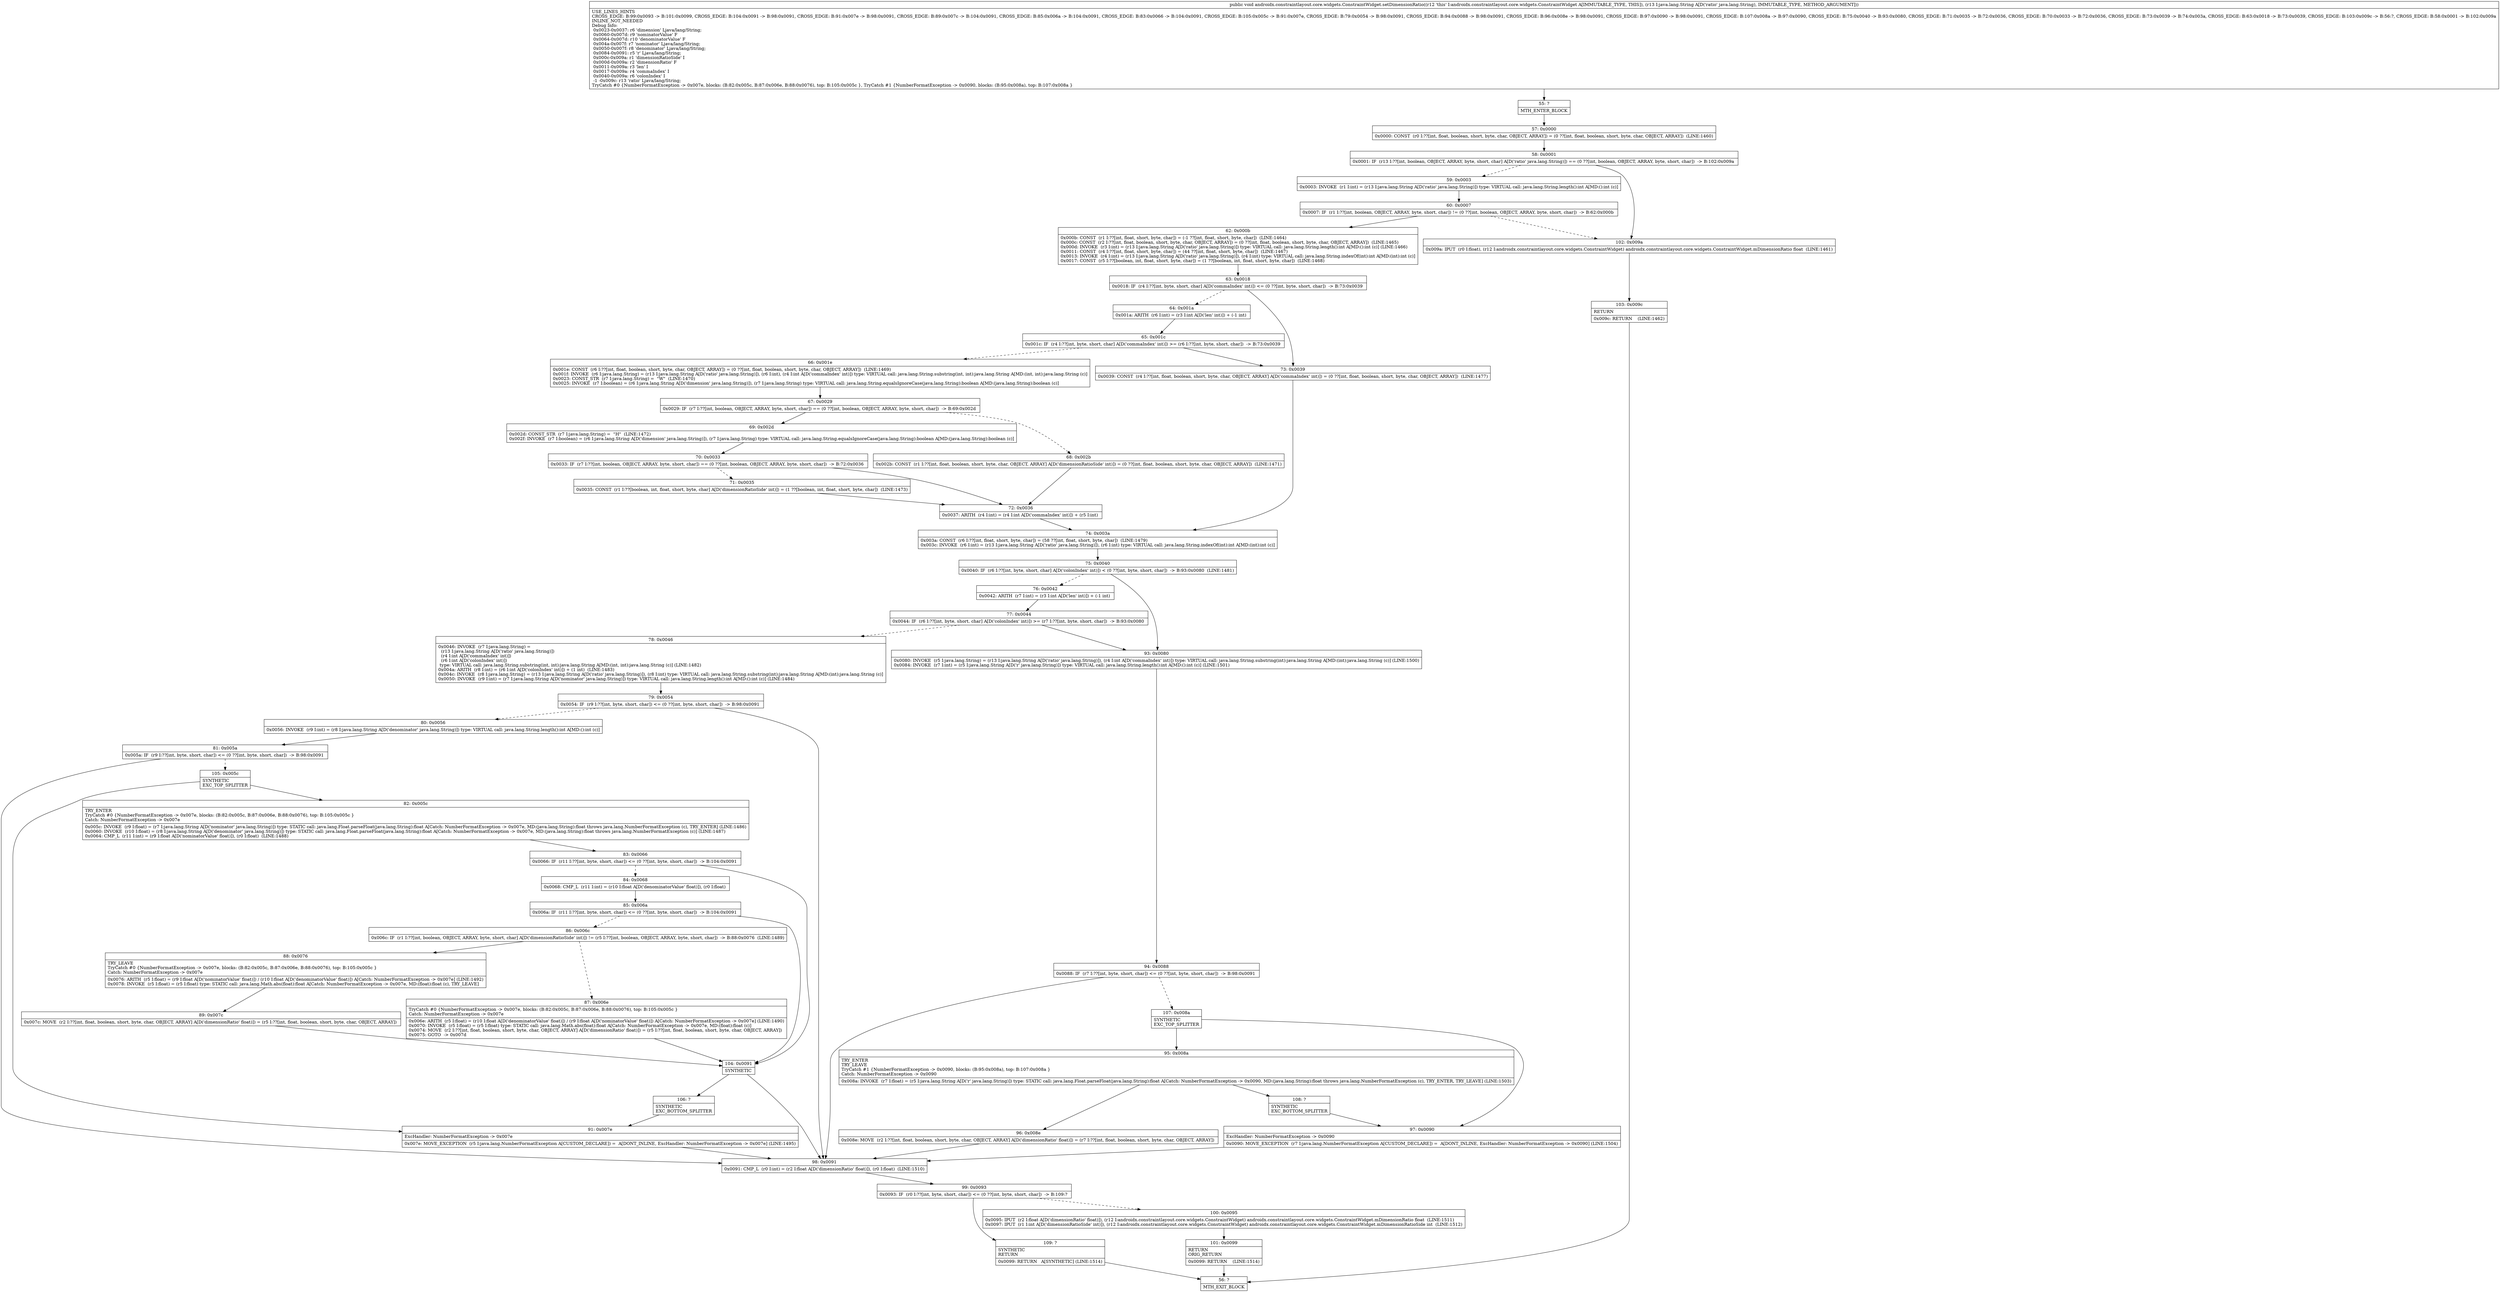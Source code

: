 digraph "CFG forandroidx.constraintlayout.core.widgets.ConstraintWidget.setDimensionRatio(Ljava\/lang\/String;)V" {
Node_55 [shape=record,label="{55\:\ ?|MTH_ENTER_BLOCK\l}"];
Node_57 [shape=record,label="{57\:\ 0x0000|0x0000: CONST  (r0 I:??[int, float, boolean, short, byte, char, OBJECT, ARRAY]) = (0 ??[int, float, boolean, short, byte, char, OBJECT, ARRAY])  (LINE:1460)\l}"];
Node_58 [shape=record,label="{58\:\ 0x0001|0x0001: IF  (r13 I:??[int, boolean, OBJECT, ARRAY, byte, short, char] A[D('ratio' java.lang.String)]) == (0 ??[int, boolean, OBJECT, ARRAY, byte, short, char])  \-\> B:102:0x009a \l}"];
Node_59 [shape=record,label="{59\:\ 0x0003|0x0003: INVOKE  (r1 I:int) = (r13 I:java.lang.String A[D('ratio' java.lang.String)]) type: VIRTUAL call: java.lang.String.length():int A[MD:():int (c)]\l}"];
Node_60 [shape=record,label="{60\:\ 0x0007|0x0007: IF  (r1 I:??[int, boolean, OBJECT, ARRAY, byte, short, char]) != (0 ??[int, boolean, OBJECT, ARRAY, byte, short, char])  \-\> B:62:0x000b \l}"];
Node_62 [shape=record,label="{62\:\ 0x000b|0x000b: CONST  (r1 I:??[int, float, short, byte, char]) = (\-1 ??[int, float, short, byte, char])  (LINE:1464)\l0x000c: CONST  (r2 I:??[int, float, boolean, short, byte, char, OBJECT, ARRAY]) = (0 ??[int, float, boolean, short, byte, char, OBJECT, ARRAY])  (LINE:1465)\l0x000d: INVOKE  (r3 I:int) = (r13 I:java.lang.String A[D('ratio' java.lang.String)]) type: VIRTUAL call: java.lang.String.length():int A[MD:():int (c)] (LINE:1466)\l0x0011: CONST  (r4 I:??[int, float, short, byte, char]) = (44 ??[int, float, short, byte, char])  (LINE:1467)\l0x0013: INVOKE  (r4 I:int) = (r13 I:java.lang.String A[D('ratio' java.lang.String)]), (r4 I:int) type: VIRTUAL call: java.lang.String.indexOf(int):int A[MD:(int):int (c)]\l0x0017: CONST  (r5 I:??[boolean, int, float, short, byte, char]) = (1 ??[boolean, int, float, short, byte, char])  (LINE:1468)\l}"];
Node_63 [shape=record,label="{63\:\ 0x0018|0x0018: IF  (r4 I:??[int, byte, short, char] A[D('commaIndex' int)]) \<= (0 ??[int, byte, short, char])  \-\> B:73:0x0039 \l}"];
Node_64 [shape=record,label="{64\:\ 0x001a|0x001a: ARITH  (r6 I:int) = (r3 I:int A[D('len' int)]) + (\-1 int) \l}"];
Node_65 [shape=record,label="{65\:\ 0x001c|0x001c: IF  (r4 I:??[int, byte, short, char] A[D('commaIndex' int)]) \>= (r6 I:??[int, byte, short, char])  \-\> B:73:0x0039 \l}"];
Node_66 [shape=record,label="{66\:\ 0x001e|0x001e: CONST  (r6 I:??[int, float, boolean, short, byte, char, OBJECT, ARRAY]) = (0 ??[int, float, boolean, short, byte, char, OBJECT, ARRAY])  (LINE:1469)\l0x001f: INVOKE  (r6 I:java.lang.String) = (r13 I:java.lang.String A[D('ratio' java.lang.String)]), (r6 I:int), (r4 I:int A[D('commaIndex' int)]) type: VIRTUAL call: java.lang.String.substring(int, int):java.lang.String A[MD:(int, int):java.lang.String (c)]\l0x0023: CONST_STR  (r7 I:java.lang.String) =  \"W\"  (LINE:1470)\l0x0025: INVOKE  (r7 I:boolean) = (r6 I:java.lang.String A[D('dimension' java.lang.String)]), (r7 I:java.lang.String) type: VIRTUAL call: java.lang.String.equalsIgnoreCase(java.lang.String):boolean A[MD:(java.lang.String):boolean (c)]\l}"];
Node_67 [shape=record,label="{67\:\ 0x0029|0x0029: IF  (r7 I:??[int, boolean, OBJECT, ARRAY, byte, short, char]) == (0 ??[int, boolean, OBJECT, ARRAY, byte, short, char])  \-\> B:69:0x002d \l}"];
Node_68 [shape=record,label="{68\:\ 0x002b|0x002b: CONST  (r1 I:??[int, float, boolean, short, byte, char, OBJECT, ARRAY] A[D('dimensionRatioSide' int)]) = (0 ??[int, float, boolean, short, byte, char, OBJECT, ARRAY])  (LINE:1471)\l}"];
Node_72 [shape=record,label="{72\:\ 0x0036|0x0037: ARITH  (r4 I:int) = (r4 I:int A[D('commaIndex' int)]) + (r5 I:int) \l}"];
Node_74 [shape=record,label="{74\:\ 0x003a|0x003a: CONST  (r6 I:??[int, float, short, byte, char]) = (58 ??[int, float, short, byte, char])  (LINE:1479)\l0x003c: INVOKE  (r6 I:int) = (r13 I:java.lang.String A[D('ratio' java.lang.String)]), (r6 I:int) type: VIRTUAL call: java.lang.String.indexOf(int):int A[MD:(int):int (c)]\l}"];
Node_75 [shape=record,label="{75\:\ 0x0040|0x0040: IF  (r6 I:??[int, byte, short, char] A[D('colonIndex' int)]) \< (0 ??[int, byte, short, char])  \-\> B:93:0x0080  (LINE:1481)\l}"];
Node_76 [shape=record,label="{76\:\ 0x0042|0x0042: ARITH  (r7 I:int) = (r3 I:int A[D('len' int)]) + (\-1 int) \l}"];
Node_77 [shape=record,label="{77\:\ 0x0044|0x0044: IF  (r6 I:??[int, byte, short, char] A[D('colonIndex' int)]) \>= (r7 I:??[int, byte, short, char])  \-\> B:93:0x0080 \l}"];
Node_78 [shape=record,label="{78\:\ 0x0046|0x0046: INVOKE  (r7 I:java.lang.String) = \l  (r13 I:java.lang.String A[D('ratio' java.lang.String)])\l  (r4 I:int A[D('commaIndex' int)])\l  (r6 I:int A[D('colonIndex' int)])\l type: VIRTUAL call: java.lang.String.substring(int, int):java.lang.String A[MD:(int, int):java.lang.String (c)] (LINE:1482)\l0x004a: ARITH  (r8 I:int) = (r6 I:int A[D('colonIndex' int)]) + (1 int)  (LINE:1483)\l0x004c: INVOKE  (r8 I:java.lang.String) = (r13 I:java.lang.String A[D('ratio' java.lang.String)]), (r8 I:int) type: VIRTUAL call: java.lang.String.substring(int):java.lang.String A[MD:(int):java.lang.String (c)]\l0x0050: INVOKE  (r9 I:int) = (r7 I:java.lang.String A[D('nominator' java.lang.String)]) type: VIRTUAL call: java.lang.String.length():int A[MD:():int (c)] (LINE:1484)\l}"];
Node_79 [shape=record,label="{79\:\ 0x0054|0x0054: IF  (r9 I:??[int, byte, short, char]) \<= (0 ??[int, byte, short, char])  \-\> B:98:0x0091 \l}"];
Node_80 [shape=record,label="{80\:\ 0x0056|0x0056: INVOKE  (r9 I:int) = (r8 I:java.lang.String A[D('denominator' java.lang.String)]) type: VIRTUAL call: java.lang.String.length():int A[MD:():int (c)]\l}"];
Node_81 [shape=record,label="{81\:\ 0x005a|0x005a: IF  (r9 I:??[int, byte, short, char]) \<= (0 ??[int, byte, short, char])  \-\> B:98:0x0091 \l}"];
Node_105 [shape=record,label="{105\:\ 0x005c|SYNTHETIC\lEXC_TOP_SPLITTER\l}"];
Node_82 [shape=record,label="{82\:\ 0x005c|TRY_ENTER\lTryCatch #0 \{NumberFormatException \-\> 0x007e, blocks: (B:82:0x005c, B:87:0x006e, B:88:0x0076), top: B:105:0x005c \}\lCatch: NumberFormatException \-\> 0x007e\l|0x005c: INVOKE  (r9 I:float) = (r7 I:java.lang.String A[D('nominator' java.lang.String)]) type: STATIC call: java.lang.Float.parseFloat(java.lang.String):float A[Catch: NumberFormatException \-\> 0x007e, MD:(java.lang.String):float throws java.lang.NumberFormatException (c), TRY_ENTER] (LINE:1486)\l0x0060: INVOKE  (r10 I:float) = (r8 I:java.lang.String A[D('denominator' java.lang.String)]) type: STATIC call: java.lang.Float.parseFloat(java.lang.String):float A[Catch: NumberFormatException \-\> 0x007e, MD:(java.lang.String):float throws java.lang.NumberFormatException (c)] (LINE:1487)\l0x0064: CMP_L  (r11 I:int) = (r9 I:float A[D('nominatorValue' float)]), (r0 I:float)  (LINE:1488)\l}"];
Node_83 [shape=record,label="{83\:\ 0x0066|0x0066: IF  (r11 I:??[int, byte, short, char]) \<= (0 ??[int, byte, short, char])  \-\> B:104:0x0091 \l}"];
Node_84 [shape=record,label="{84\:\ 0x0068|0x0068: CMP_L  (r11 I:int) = (r10 I:float A[D('denominatorValue' float)]), (r0 I:float) \l}"];
Node_85 [shape=record,label="{85\:\ 0x006a|0x006a: IF  (r11 I:??[int, byte, short, char]) \<= (0 ??[int, byte, short, char])  \-\> B:104:0x0091 \l}"];
Node_86 [shape=record,label="{86\:\ 0x006c|0x006c: IF  (r1 I:??[int, boolean, OBJECT, ARRAY, byte, short, char] A[D('dimensionRatioSide' int)]) != (r5 I:??[int, boolean, OBJECT, ARRAY, byte, short, char])  \-\> B:88:0x0076  (LINE:1489)\l}"];
Node_87 [shape=record,label="{87\:\ 0x006e|TryCatch #0 \{NumberFormatException \-\> 0x007e, blocks: (B:82:0x005c, B:87:0x006e, B:88:0x0076), top: B:105:0x005c \}\lCatch: NumberFormatException \-\> 0x007e\l|0x006e: ARITH  (r5 I:float) = (r10 I:float A[D('denominatorValue' float)]) \/ (r9 I:float A[D('nominatorValue' float)]) A[Catch: NumberFormatException \-\> 0x007e] (LINE:1490)\l0x0070: INVOKE  (r5 I:float) = (r5 I:float) type: STATIC call: java.lang.Math.abs(float):float A[Catch: NumberFormatException \-\> 0x007e, MD:(float):float (c)]\l0x0074: MOVE  (r2 I:??[int, float, boolean, short, byte, char, OBJECT, ARRAY] A[D('dimensionRatio' float)]) = (r5 I:??[int, float, boolean, short, byte, char, OBJECT, ARRAY]) \l0x0075: GOTO  \-\> 0x007d \l}"];
Node_88 [shape=record,label="{88\:\ 0x0076|TRY_LEAVE\lTryCatch #0 \{NumberFormatException \-\> 0x007e, blocks: (B:82:0x005c, B:87:0x006e, B:88:0x0076), top: B:105:0x005c \}\lCatch: NumberFormatException \-\> 0x007e\l|0x0076: ARITH  (r5 I:float) = (r9 I:float A[D('nominatorValue' float)]) \/ (r10 I:float A[D('denominatorValue' float)]) A[Catch: NumberFormatException \-\> 0x007e] (LINE:1492)\l0x0078: INVOKE  (r5 I:float) = (r5 I:float) type: STATIC call: java.lang.Math.abs(float):float A[Catch: NumberFormatException \-\> 0x007e, MD:(float):float (c), TRY_LEAVE]\l}"];
Node_89 [shape=record,label="{89\:\ 0x007c|0x007c: MOVE  (r2 I:??[int, float, boolean, short, byte, char, OBJECT, ARRAY] A[D('dimensionRatio' float)]) = (r5 I:??[int, float, boolean, short, byte, char, OBJECT, ARRAY]) \l}"];
Node_104 [shape=record,label="{104\:\ 0x0091|SYNTHETIC\l}"];
Node_106 [shape=record,label="{106\:\ ?|SYNTHETIC\lEXC_BOTTOM_SPLITTER\l}"];
Node_91 [shape=record,label="{91\:\ 0x007e|ExcHandler: NumberFormatException \-\> 0x007e\l|0x007e: MOVE_EXCEPTION  (r5 I:java.lang.NumberFormatException A[CUSTOM_DECLARE]) =  A[DONT_INLINE, ExcHandler: NumberFormatException \-\> 0x007e] (LINE:1495)\l}"];
Node_98 [shape=record,label="{98\:\ 0x0091|0x0091: CMP_L  (r0 I:int) = (r2 I:float A[D('dimensionRatio' float)]), (r0 I:float)  (LINE:1510)\l}"];
Node_99 [shape=record,label="{99\:\ 0x0093|0x0093: IF  (r0 I:??[int, byte, short, char]) \<= (0 ??[int, byte, short, char])  \-\> B:109:? \l}"];
Node_100 [shape=record,label="{100\:\ 0x0095|0x0095: IPUT  (r2 I:float A[D('dimensionRatio' float)]), (r12 I:androidx.constraintlayout.core.widgets.ConstraintWidget) androidx.constraintlayout.core.widgets.ConstraintWidget.mDimensionRatio float  (LINE:1511)\l0x0097: IPUT  (r1 I:int A[D('dimensionRatioSide' int)]), (r12 I:androidx.constraintlayout.core.widgets.ConstraintWidget) androidx.constraintlayout.core.widgets.ConstraintWidget.mDimensionRatioSide int  (LINE:1512)\l}"];
Node_101 [shape=record,label="{101\:\ 0x0099|RETURN\lORIG_RETURN\l|0x0099: RETURN    (LINE:1514)\l}"];
Node_56 [shape=record,label="{56\:\ ?|MTH_EXIT_BLOCK\l}"];
Node_109 [shape=record,label="{109\:\ ?|SYNTHETIC\lRETURN\l|0x0099: RETURN   A[SYNTHETIC] (LINE:1514)\l}"];
Node_93 [shape=record,label="{93\:\ 0x0080|0x0080: INVOKE  (r5 I:java.lang.String) = (r13 I:java.lang.String A[D('ratio' java.lang.String)]), (r4 I:int A[D('commaIndex' int)]) type: VIRTUAL call: java.lang.String.substring(int):java.lang.String A[MD:(int):java.lang.String (c)] (LINE:1500)\l0x0084: INVOKE  (r7 I:int) = (r5 I:java.lang.String A[D('r' java.lang.String)]) type: VIRTUAL call: java.lang.String.length():int A[MD:():int (c)] (LINE:1501)\l}"];
Node_94 [shape=record,label="{94\:\ 0x0088|0x0088: IF  (r7 I:??[int, byte, short, char]) \<= (0 ??[int, byte, short, char])  \-\> B:98:0x0091 \l}"];
Node_107 [shape=record,label="{107\:\ 0x008a|SYNTHETIC\lEXC_TOP_SPLITTER\l}"];
Node_95 [shape=record,label="{95\:\ 0x008a|TRY_ENTER\lTRY_LEAVE\lTryCatch #1 \{NumberFormatException \-\> 0x0090, blocks: (B:95:0x008a), top: B:107:0x008a \}\lCatch: NumberFormatException \-\> 0x0090\l|0x008a: INVOKE  (r7 I:float) = (r5 I:java.lang.String A[D('r' java.lang.String)]) type: STATIC call: java.lang.Float.parseFloat(java.lang.String):float A[Catch: NumberFormatException \-\> 0x0090, MD:(java.lang.String):float throws java.lang.NumberFormatException (c), TRY_ENTER, TRY_LEAVE] (LINE:1503)\l}"];
Node_96 [shape=record,label="{96\:\ 0x008e|0x008e: MOVE  (r2 I:??[int, float, boolean, short, byte, char, OBJECT, ARRAY] A[D('dimensionRatio' float)]) = (r7 I:??[int, float, boolean, short, byte, char, OBJECT, ARRAY]) \l}"];
Node_108 [shape=record,label="{108\:\ ?|SYNTHETIC\lEXC_BOTTOM_SPLITTER\l}"];
Node_97 [shape=record,label="{97\:\ 0x0090|ExcHandler: NumberFormatException \-\> 0x0090\l|0x0090: MOVE_EXCEPTION  (r7 I:java.lang.NumberFormatException A[CUSTOM_DECLARE]) =  A[DONT_INLINE, ExcHandler: NumberFormatException \-\> 0x0090] (LINE:1504)\l}"];
Node_69 [shape=record,label="{69\:\ 0x002d|0x002d: CONST_STR  (r7 I:java.lang.String) =  \"H\"  (LINE:1472)\l0x002f: INVOKE  (r7 I:boolean) = (r6 I:java.lang.String A[D('dimension' java.lang.String)]), (r7 I:java.lang.String) type: VIRTUAL call: java.lang.String.equalsIgnoreCase(java.lang.String):boolean A[MD:(java.lang.String):boolean (c)]\l}"];
Node_70 [shape=record,label="{70\:\ 0x0033|0x0033: IF  (r7 I:??[int, boolean, OBJECT, ARRAY, byte, short, char]) == (0 ??[int, boolean, OBJECT, ARRAY, byte, short, char])  \-\> B:72:0x0036 \l}"];
Node_71 [shape=record,label="{71\:\ 0x0035|0x0035: CONST  (r1 I:??[boolean, int, float, short, byte, char] A[D('dimensionRatioSide' int)]) = (1 ??[boolean, int, float, short, byte, char])  (LINE:1473)\l}"];
Node_73 [shape=record,label="{73\:\ 0x0039|0x0039: CONST  (r4 I:??[int, float, boolean, short, byte, char, OBJECT, ARRAY] A[D('commaIndex' int)]) = (0 ??[int, float, boolean, short, byte, char, OBJECT, ARRAY])  (LINE:1477)\l}"];
Node_102 [shape=record,label="{102\:\ 0x009a|0x009a: IPUT  (r0 I:float), (r12 I:androidx.constraintlayout.core.widgets.ConstraintWidget) androidx.constraintlayout.core.widgets.ConstraintWidget.mDimensionRatio float  (LINE:1461)\l}"];
Node_103 [shape=record,label="{103\:\ 0x009c|RETURN\l|0x009c: RETURN    (LINE:1462)\l}"];
MethodNode[shape=record,label="{public void androidx.constraintlayout.core.widgets.ConstraintWidget.setDimensionRatio((r12 'this' I:androidx.constraintlayout.core.widgets.ConstraintWidget A[IMMUTABLE_TYPE, THIS]), (r13 I:java.lang.String A[D('ratio' java.lang.String), IMMUTABLE_TYPE, METHOD_ARGUMENT]))  | USE_LINES_HINTS\lCROSS_EDGE: B:99:0x0093 \-\> B:101:0x0099, CROSS_EDGE: B:104:0x0091 \-\> B:98:0x0091, CROSS_EDGE: B:91:0x007e \-\> B:98:0x0091, CROSS_EDGE: B:89:0x007c \-\> B:104:0x0091, CROSS_EDGE: B:85:0x006a \-\> B:104:0x0091, CROSS_EDGE: B:83:0x0066 \-\> B:104:0x0091, CROSS_EDGE: B:105:0x005c \-\> B:91:0x007e, CROSS_EDGE: B:79:0x0054 \-\> B:98:0x0091, CROSS_EDGE: B:94:0x0088 \-\> B:98:0x0091, CROSS_EDGE: B:96:0x008e \-\> B:98:0x0091, CROSS_EDGE: B:97:0x0090 \-\> B:98:0x0091, CROSS_EDGE: B:107:0x008a \-\> B:97:0x0090, CROSS_EDGE: B:75:0x0040 \-\> B:93:0x0080, CROSS_EDGE: B:71:0x0035 \-\> B:72:0x0036, CROSS_EDGE: B:70:0x0033 \-\> B:72:0x0036, CROSS_EDGE: B:73:0x0039 \-\> B:74:0x003a, CROSS_EDGE: B:63:0x0018 \-\> B:73:0x0039, CROSS_EDGE: B:103:0x009c \-\> B:56:?, CROSS_EDGE: B:58:0x0001 \-\> B:102:0x009a\lINLINE_NOT_NEEDED\lDebug Info:\l  0x0023\-0x0037: r6 'dimension' Ljava\/lang\/String;\l  0x0060\-0x007d: r9 'nominatorValue' F\l  0x0064\-0x007d: r10 'denominatorValue' F\l  0x004a\-0x007f: r7 'nominator' Ljava\/lang\/String;\l  0x0050\-0x007f: r8 'denominator' Ljava\/lang\/String;\l  0x0084\-0x0091: r5 'r' Ljava\/lang\/String;\l  0x000c\-0x009a: r1 'dimensionRatioSide' I\l  0x000d\-0x009a: r2 'dimensionRatio' F\l  0x0011\-0x009a: r3 'len' I\l  0x0017\-0x009a: r4 'commaIndex' I\l  0x0040\-0x009a: r6 'colonIndex' I\l  \-1 \-0x009c: r13 'ratio' Ljava\/lang\/String;\lTryCatch #0 \{NumberFormatException \-\> 0x007e, blocks: (B:82:0x005c, B:87:0x006e, B:88:0x0076), top: B:105:0x005c \}, TryCatch #1 \{NumberFormatException \-\> 0x0090, blocks: (B:95:0x008a), top: B:107:0x008a \}\l}"];
MethodNode -> Node_55;Node_55 -> Node_57;
Node_57 -> Node_58;
Node_58 -> Node_59[style=dashed];
Node_58 -> Node_102;
Node_59 -> Node_60;
Node_60 -> Node_62;
Node_60 -> Node_102[style=dashed];
Node_62 -> Node_63;
Node_63 -> Node_64[style=dashed];
Node_63 -> Node_73;
Node_64 -> Node_65;
Node_65 -> Node_66[style=dashed];
Node_65 -> Node_73;
Node_66 -> Node_67;
Node_67 -> Node_68[style=dashed];
Node_67 -> Node_69;
Node_68 -> Node_72;
Node_72 -> Node_74;
Node_74 -> Node_75;
Node_75 -> Node_76[style=dashed];
Node_75 -> Node_93;
Node_76 -> Node_77;
Node_77 -> Node_78[style=dashed];
Node_77 -> Node_93;
Node_78 -> Node_79;
Node_79 -> Node_80[style=dashed];
Node_79 -> Node_98;
Node_80 -> Node_81;
Node_81 -> Node_98;
Node_81 -> Node_105[style=dashed];
Node_105 -> Node_82;
Node_105 -> Node_91;
Node_82 -> Node_83;
Node_83 -> Node_84[style=dashed];
Node_83 -> Node_104;
Node_84 -> Node_85;
Node_85 -> Node_86[style=dashed];
Node_85 -> Node_104;
Node_86 -> Node_87[style=dashed];
Node_86 -> Node_88;
Node_87 -> Node_104;
Node_88 -> Node_89;
Node_89 -> Node_104;
Node_104 -> Node_98;
Node_104 -> Node_106;
Node_106 -> Node_91;
Node_91 -> Node_98;
Node_98 -> Node_99;
Node_99 -> Node_100[style=dashed];
Node_99 -> Node_109;
Node_100 -> Node_101;
Node_101 -> Node_56;
Node_109 -> Node_56;
Node_93 -> Node_94;
Node_94 -> Node_98;
Node_94 -> Node_107[style=dashed];
Node_107 -> Node_95;
Node_107 -> Node_97;
Node_95 -> Node_96;
Node_95 -> Node_108;
Node_96 -> Node_98;
Node_108 -> Node_97;
Node_97 -> Node_98;
Node_69 -> Node_70;
Node_70 -> Node_71[style=dashed];
Node_70 -> Node_72;
Node_71 -> Node_72;
Node_73 -> Node_74;
Node_102 -> Node_103;
Node_103 -> Node_56;
}

